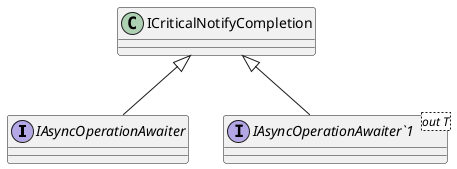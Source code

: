 @startuml
interface IAsyncOperationAwaiter {
}
interface "IAsyncOperationAwaiter`1"<out T> {
}
ICriticalNotifyCompletion <|-- IAsyncOperationAwaiter
ICriticalNotifyCompletion <|-- "IAsyncOperationAwaiter`1"
@enduml
